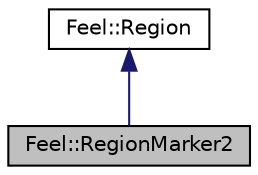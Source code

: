digraph "Feel::RegionMarker2"
{
 // LATEX_PDF_SIZE
  edge [fontname="Helvetica",fontsize="10",labelfontname="Helvetica",labelfontsize="10"];
  node [fontname="Helvetica",fontsize="10",shape=record];
  Node1 [label="Feel::RegionMarker2",height=0.2,width=0.4,color="black", fillcolor="grey75", style="filled", fontcolor="black",tooltip="class for RegionMarker2"];
  Node2 -> Node1 [dir="back",color="midnightblue",fontsize="10",style="solid",fontname="Helvetica"];
  Node2 [label="Feel::Region",height=0.2,width=0.4,color="black", fillcolor="white", style="filled",URL="$structFeel_1_1Region.html",tooltip=" "];
}

